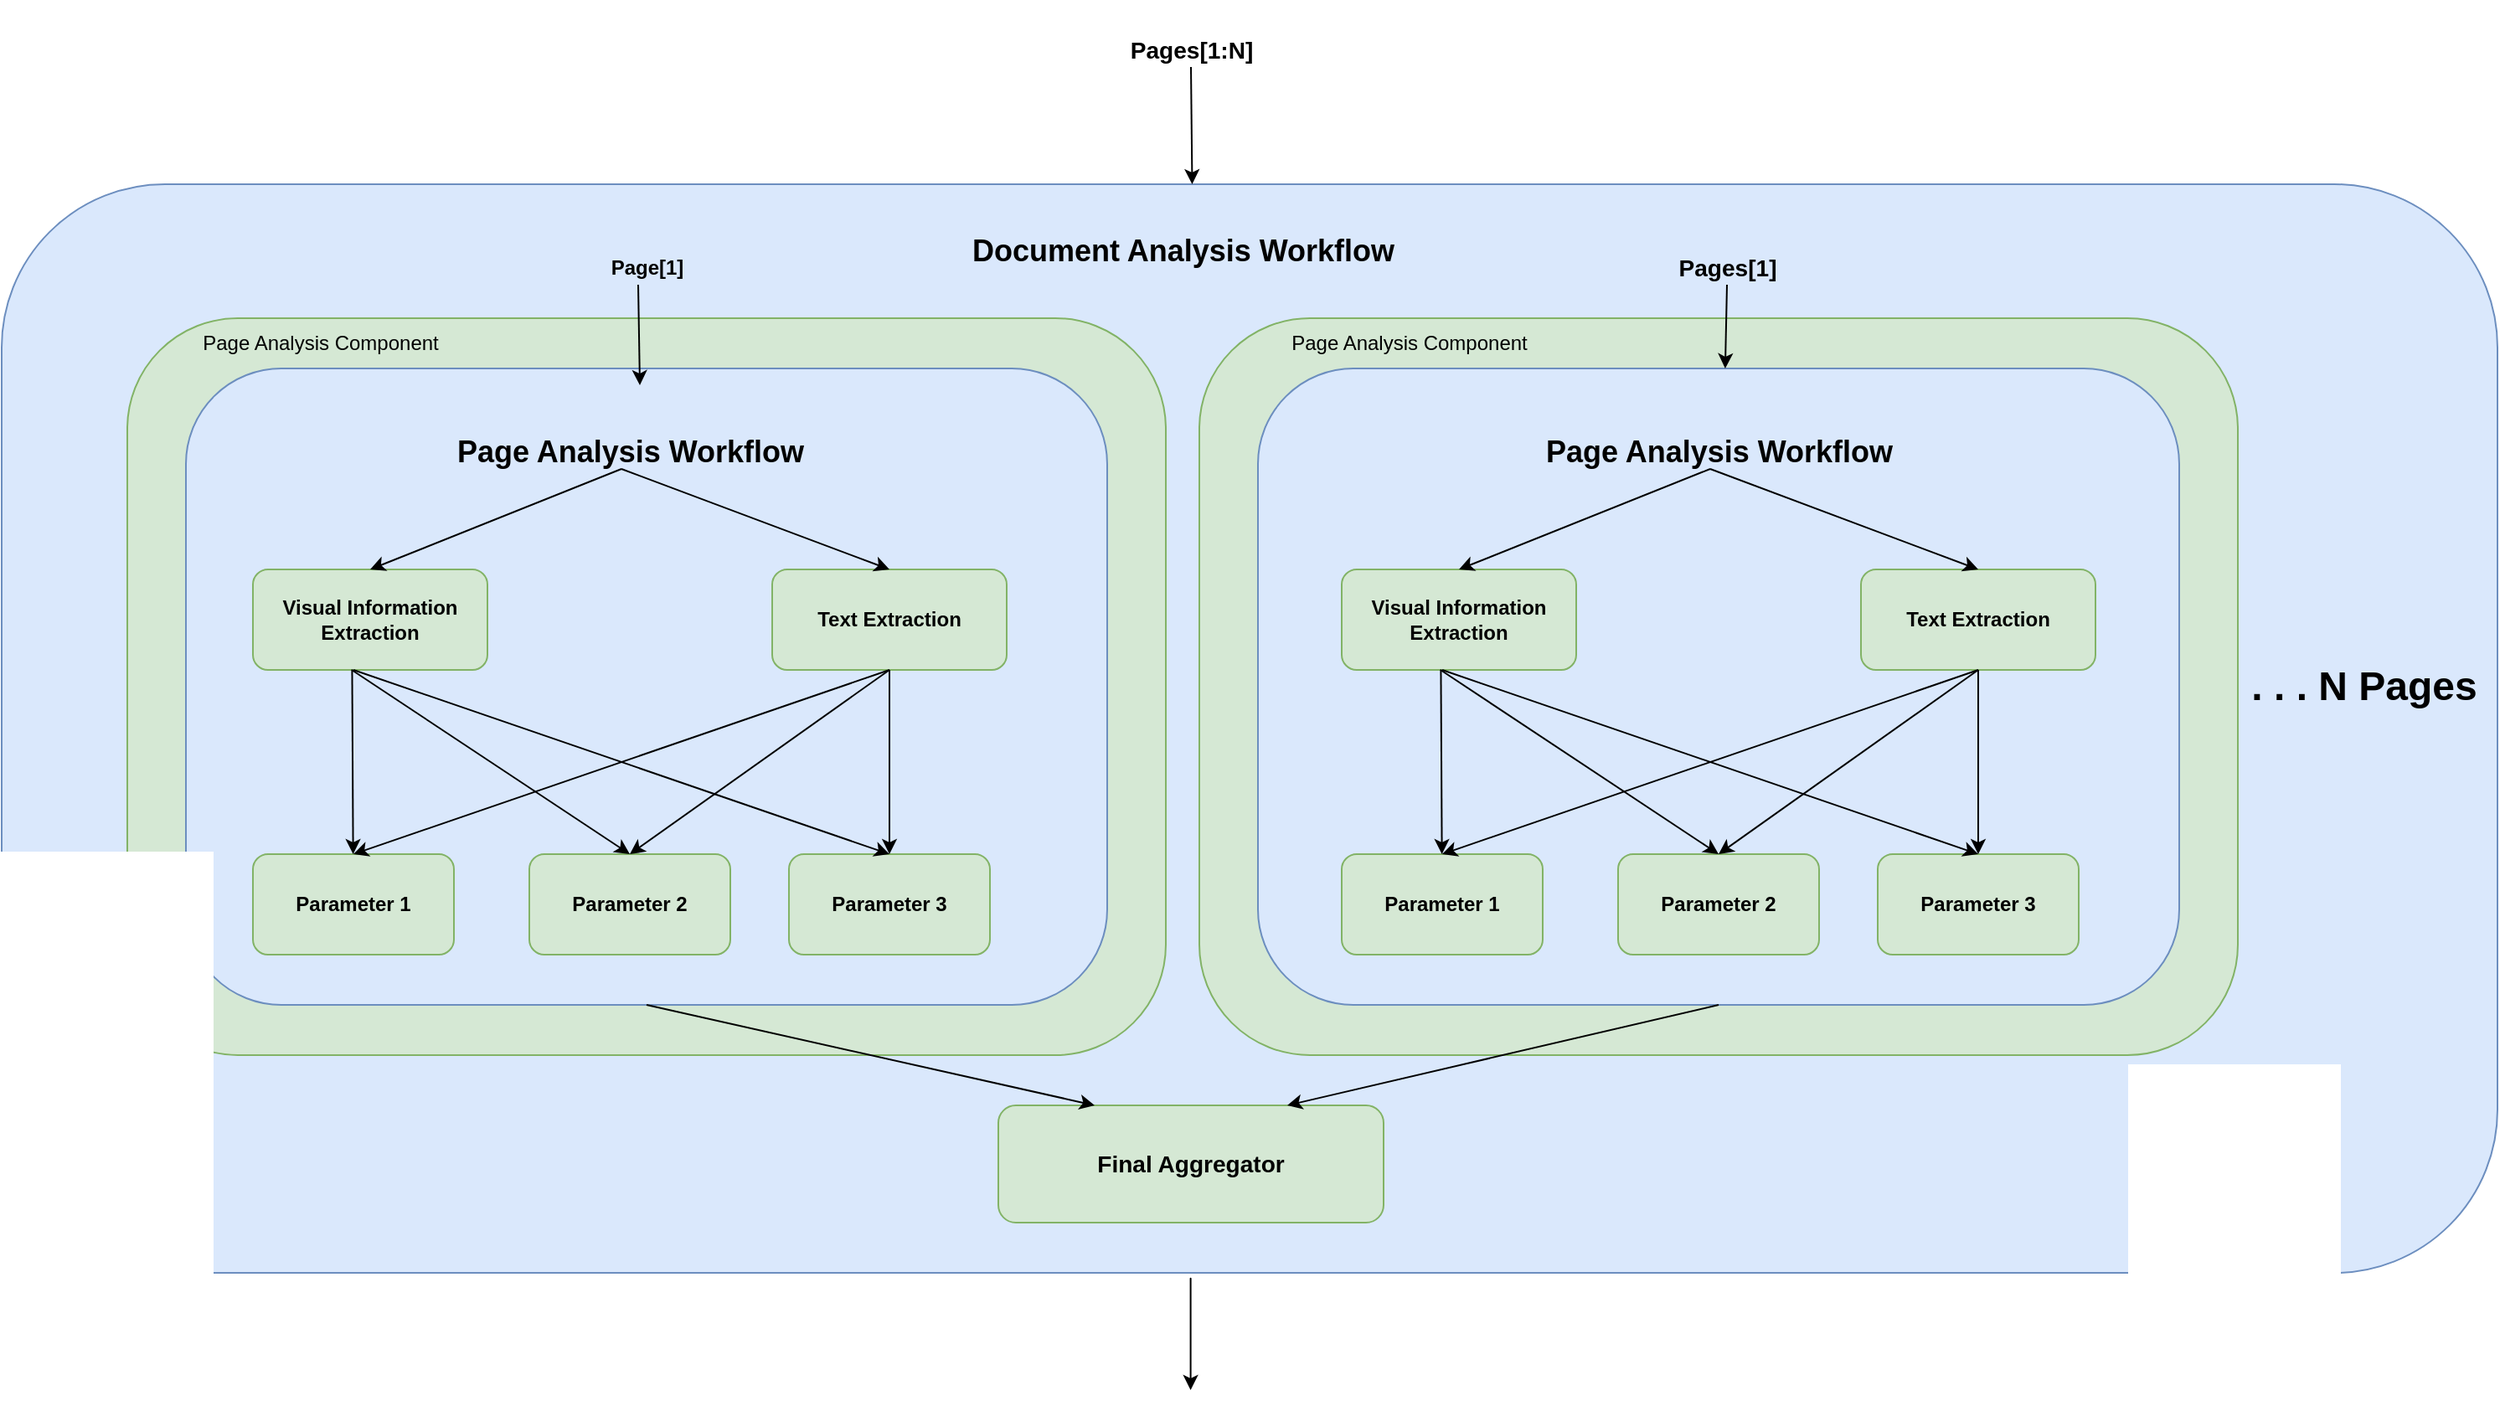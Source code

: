 <mxfile>
    <diagram id="n1LJVnmQr37kPl8frV95" name="Page-1">
        <mxGraphModel dx="1809" dy="857" grid="1" gridSize="10" guides="1" tooltips="1" connect="1" arrows="1" fold="1" page="1" pageScale="1" pageWidth="1600" pageHeight="900" math="0" shadow="0">
            <root>
                <mxCell id="0"/>
                <mxCell id="1" parent="0"/>
                <mxCell id="21" value="" style="rounded=1;whiteSpace=wrap;html=1;fillColor=#dae8fc;strokeColor=#6c8ebf;" parent="1" vertex="1">
                    <mxGeometry x="260" y="190" width="1490" height="650" as="geometry"/>
                </mxCell>
                <mxCell id="56" value="" style="rounded=1;whiteSpace=wrap;html=1;fillColor=#d5e8d4;strokeColor=#82b366;" vertex="1" parent="1">
                    <mxGeometry x="975" y="270" width="620" height="440" as="geometry"/>
                </mxCell>
                <mxCell id="55" value="" style="rounded=1;whiteSpace=wrap;html=1;fillColor=#d5e8d4;strokeColor=#82b366;" vertex="1" parent="1">
                    <mxGeometry x="335" y="270" width="620" height="440" as="geometry"/>
                </mxCell>
                <mxCell id="3" value="" style="rounded=1;whiteSpace=wrap;html=1;fillColor=#dae8fc;strokeColor=#6c8ebf;" parent="1" vertex="1">
                    <mxGeometry x="370" y="300" width="550" height="380" as="geometry"/>
                </mxCell>
                <mxCell id="4" value="&lt;h2&gt;&lt;b&gt;Page Analysis Workflow&lt;/b&gt;&lt;/h2&gt;" style="text;html=1;align=center;verticalAlign=middle;resizable=0;points=[];autosize=1;strokeColor=none;fillColor=none;" parent="1" vertex="1">
                    <mxGeometry x="520" y="320" width="230" height="60" as="geometry"/>
                </mxCell>
                <mxCell id="5" value="&lt;h4&gt;Visual Information Extraction&lt;/h4&gt;" style="rounded=1;whiteSpace=wrap;html=1;fillColor=#d5e8d4;strokeColor=#82b366;" parent="1" vertex="1">
                    <mxGeometry x="410" y="420" width="140" height="60" as="geometry"/>
                </mxCell>
                <mxCell id="6" value="&lt;h4&gt;Text Extraction&lt;/h4&gt;" style="rounded=1;whiteSpace=wrap;html=1;fillColor=#d5e8d4;strokeColor=#82b366;" parent="1" vertex="1">
                    <mxGeometry x="720" y="420" width="140" height="60" as="geometry"/>
                </mxCell>
                <mxCell id="9" value="&lt;h4&gt;Parameter 1&lt;/h4&gt;" style="rounded=1;whiteSpace=wrap;html=1;fillColor=#d5e8d4;strokeColor=#82b366;fontStyle=1" parent="1" vertex="1">
                    <mxGeometry x="410" y="590" width="120" height="60" as="geometry"/>
                </mxCell>
                <mxCell id="10" value="&lt;h4&gt;Parameter 2&lt;/h4&gt;" style="rounded=1;whiteSpace=wrap;html=1;fillColor=#d5e8d4;strokeColor=#82b366;fontStyle=1" parent="1" vertex="1">
                    <mxGeometry x="575" y="590" width="120" height="60" as="geometry"/>
                </mxCell>
                <mxCell id="11" value="&lt;h4&gt;Parameter 3&lt;/h4&gt;" style="rounded=1;whiteSpace=wrap;html=1;fillColor=#d5e8d4;strokeColor=#82b366;fontStyle=1" parent="1" vertex="1">
                    <mxGeometry x="730" y="590" width="120" height="60" as="geometry"/>
                </mxCell>
                <mxCell id="12" value="" style="endArrow=classic;html=1;exitX=0.423;exitY=1.007;exitDx=0;exitDy=0;exitPerimeter=0;" parent="1" source="5" target="9" edge="1">
                    <mxGeometry width="50" height="50" relative="1" as="geometry">
                        <mxPoint x="480" y="530" as="sourcePoint"/>
                        <mxPoint x="480" y="550.711" as="targetPoint"/>
                    </mxGeometry>
                </mxCell>
                <mxCell id="13" value="" style="endArrow=classic;html=1;exitX=0.42;exitY=0.998;exitDx=0;exitDy=0;exitPerimeter=0;entryX=0.5;entryY=0;entryDx=0;entryDy=0;" parent="1" source="5" target="10" edge="1">
                    <mxGeometry width="50" height="50" relative="1" as="geometry">
                        <mxPoint x="530" y="550" as="sourcePoint"/>
                        <mxPoint x="580" y="500" as="targetPoint"/>
                    </mxGeometry>
                </mxCell>
                <mxCell id="16" value="" style="endArrow=classic;html=1;entryX=0.5;entryY=0;entryDx=0;entryDy=0;" parent="1" target="11" edge="1">
                    <mxGeometry width="50" height="50" relative="1" as="geometry">
                        <mxPoint x="470" y="480" as="sourcePoint"/>
                        <mxPoint x="670" y="490" as="targetPoint"/>
                    </mxGeometry>
                </mxCell>
                <mxCell id="17" value="" style="endArrow=classic;html=1;exitX=0.5;exitY=1;exitDx=0;exitDy=0;entryX=0.5;entryY=0;entryDx=0;entryDy=0;" parent="1" source="6" target="9" edge="1">
                    <mxGeometry width="50" height="50" relative="1" as="geometry">
                        <mxPoint x="600" y="560" as="sourcePoint"/>
                        <mxPoint x="650" y="510" as="targetPoint"/>
                    </mxGeometry>
                </mxCell>
                <mxCell id="18" value="" style="endArrow=classic;html=1;entryX=0.5;entryY=0;entryDx=0;entryDy=0;" parent="1" target="10" edge="1">
                    <mxGeometry width="50" height="50" relative="1" as="geometry">
                        <mxPoint x="790" y="480" as="sourcePoint"/>
                        <mxPoint x="710" y="510" as="targetPoint"/>
                    </mxGeometry>
                </mxCell>
                <mxCell id="19" value="" style="endArrow=classic;html=1;entryX=0.5;entryY=0;entryDx=0;entryDy=0;" parent="1" target="11" edge="1">
                    <mxGeometry width="50" height="50" relative="1" as="geometry">
                        <mxPoint x="790" y="480" as="sourcePoint"/>
                        <mxPoint x="830" y="530" as="targetPoint"/>
                    </mxGeometry>
                </mxCell>
                <mxCell id="22" value="&lt;h2&gt;Document Analysis Workflow&lt;/h2&gt;" style="text;html=1;align=center;verticalAlign=middle;resizable=0;points=[];autosize=1;strokeColor=none;fillColor=none;" parent="1" vertex="1">
                    <mxGeometry x="825" y="200" width="280" height="60" as="geometry"/>
                </mxCell>
                <mxCell id="23" value="" style="rounded=1;whiteSpace=wrap;html=1;fillColor=#dae8fc;strokeColor=#6c8ebf;" parent="1" vertex="1">
                    <mxGeometry x="1010" y="300" width="550" height="380" as="geometry"/>
                </mxCell>
                <mxCell id="24" value="&lt;h2&gt;&lt;b&gt;Page Analysis Workflow&lt;/b&gt;&lt;/h2&gt;" style="text;html=1;align=center;verticalAlign=middle;resizable=0;points=[];autosize=1;strokeColor=none;fillColor=none;" parent="1" vertex="1">
                    <mxGeometry x="1170" y="320" width="230" height="60" as="geometry"/>
                </mxCell>
                <mxCell id="25" value="&lt;h4&gt;Visual Information Extraction&lt;/h4&gt;" style="rounded=1;whiteSpace=wrap;html=1;fillColor=#d5e8d4;strokeColor=#82b366;" parent="1" vertex="1">
                    <mxGeometry x="1060" y="420" width="140" height="60" as="geometry"/>
                </mxCell>
                <mxCell id="26" value="&lt;h4&gt;Text Extraction&lt;/h4&gt;" style="rounded=1;whiteSpace=wrap;html=1;fillColor=#d5e8d4;strokeColor=#82b366;" parent="1" vertex="1">
                    <mxGeometry x="1370" y="420" width="140" height="60" as="geometry"/>
                </mxCell>
                <mxCell id="27" value="&lt;h4&gt;Parameter 1&lt;/h4&gt;" style="rounded=1;whiteSpace=wrap;html=1;fillColor=#d5e8d4;strokeColor=#82b366;fontStyle=1" parent="1" vertex="1">
                    <mxGeometry x="1060" y="590" width="120" height="60" as="geometry"/>
                </mxCell>
                <mxCell id="28" value="&lt;h4&gt;Parameter 2&lt;/h4&gt;" style="rounded=1;whiteSpace=wrap;html=1;fillColor=#d5e8d4;strokeColor=#82b366;fontStyle=1" parent="1" vertex="1">
                    <mxGeometry x="1225" y="590" width="120" height="60" as="geometry"/>
                </mxCell>
                <mxCell id="29" value="&lt;h4&gt;Parameter 3&lt;/h4&gt;" style="rounded=1;whiteSpace=wrap;html=1;fillColor=#d5e8d4;strokeColor=#82b366;fontStyle=1" parent="1" vertex="1">
                    <mxGeometry x="1380" y="590" width="120" height="60" as="geometry"/>
                </mxCell>
                <mxCell id="30" value="" style="endArrow=classic;html=1;exitX=0.423;exitY=1.007;exitDx=0;exitDy=0;exitPerimeter=0;" parent="1" source="25" target="27" edge="1">
                    <mxGeometry width="50" height="50" relative="1" as="geometry">
                        <mxPoint x="1130" y="530" as="sourcePoint"/>
                        <mxPoint x="1130" y="550.711" as="targetPoint"/>
                    </mxGeometry>
                </mxCell>
                <mxCell id="31" value="" style="endArrow=classic;html=1;exitX=0.42;exitY=0.998;exitDx=0;exitDy=0;exitPerimeter=0;entryX=0.5;entryY=0;entryDx=0;entryDy=0;" parent="1" source="25" target="28" edge="1">
                    <mxGeometry width="50" height="50" relative="1" as="geometry">
                        <mxPoint x="1180" y="550" as="sourcePoint"/>
                        <mxPoint x="1230" y="500" as="targetPoint"/>
                    </mxGeometry>
                </mxCell>
                <mxCell id="32" value="" style="endArrow=classic;html=1;entryX=0.5;entryY=0;entryDx=0;entryDy=0;" parent="1" target="29" edge="1">
                    <mxGeometry width="50" height="50" relative="1" as="geometry">
                        <mxPoint x="1120" y="480" as="sourcePoint"/>
                        <mxPoint x="1320" y="490" as="targetPoint"/>
                    </mxGeometry>
                </mxCell>
                <mxCell id="33" value="" style="endArrow=classic;html=1;exitX=0.5;exitY=1;exitDx=0;exitDy=0;entryX=0.5;entryY=0;entryDx=0;entryDy=0;" parent="1" source="26" target="27" edge="1">
                    <mxGeometry width="50" height="50" relative="1" as="geometry">
                        <mxPoint x="1250" y="560" as="sourcePoint"/>
                        <mxPoint x="1300" y="510" as="targetPoint"/>
                    </mxGeometry>
                </mxCell>
                <mxCell id="34" value="" style="endArrow=classic;html=1;entryX=0.5;entryY=0;entryDx=0;entryDy=0;" parent="1" target="28" edge="1">
                    <mxGeometry width="50" height="50" relative="1" as="geometry">
                        <mxPoint x="1440" y="480" as="sourcePoint"/>
                        <mxPoint x="1360" y="510" as="targetPoint"/>
                    </mxGeometry>
                </mxCell>
                <mxCell id="35" value="" style="endArrow=classic;html=1;entryX=0.5;entryY=0;entryDx=0;entryDy=0;" parent="1" target="29" edge="1">
                    <mxGeometry width="50" height="50" relative="1" as="geometry">
                        <mxPoint x="1440" y="480" as="sourcePoint"/>
                        <mxPoint x="1480" y="530" as="targetPoint"/>
                    </mxGeometry>
                </mxCell>
                <mxCell id="36" value="&lt;h1&gt;. . . N Pages&lt;/h1&gt;" style="text;html=1;align=center;verticalAlign=middle;resizable=0;points=[];autosize=1;strokeColor=none;fillColor=none;" parent="1" vertex="1">
                    <mxGeometry x="1590" y="455" width="160" height="70" as="geometry"/>
                </mxCell>
                <mxCell id="37" value="" style="endArrow=classic;html=1;entryX=0.477;entryY=0;entryDx=0;entryDy=0;entryPerimeter=0;" parent="1" target="21" edge="1">
                    <mxGeometry width="50" height="50" relative="1" as="geometry">
                        <mxPoint x="970" y="120" as="sourcePoint"/>
                        <mxPoint x="1000" y="50" as="targetPoint"/>
                    </mxGeometry>
                </mxCell>
                <mxCell id="38" value="&lt;h3&gt;Pages[1:N]&lt;/h3&gt;" style="text;html=1;align=center;verticalAlign=middle;resizable=0;points=[];autosize=1;strokeColor=none;fillColor=none;" parent="1" vertex="1">
                    <mxGeometry x="920" y="80" width="100" height="60" as="geometry"/>
                </mxCell>
                <mxCell id="39" value="&lt;h4&gt;Page[1]&lt;/h4&gt;" style="text;html=1;align=center;verticalAlign=middle;resizable=0;points=[];autosize=1;strokeColor=none;fillColor=none;" parent="1" vertex="1">
                    <mxGeometry x="610" y="210" width="70" height="60" as="geometry"/>
                </mxCell>
                <mxCell id="40" value="" style="endArrow=classic;html=1;fontFamily=Helvetica;fontSize=11;fontColor=default;align=center;strokeColor=default;" parent="1" edge="1">
                    <mxGeometry width="50" height="50" relative="1" as="geometry">
                        <mxPoint x="640" y="250" as="sourcePoint"/>
                        <mxPoint x="641" y="310" as="targetPoint"/>
                    </mxGeometry>
                </mxCell>
                <mxCell id="43" value="&lt;h3&gt;Pages[1]&lt;/h3&gt;" style="text;html=1;align=center;verticalAlign=middle;resizable=0;points=[];autosize=1;strokeColor=none;fillColor=none;" parent="1" vertex="1">
                    <mxGeometry x="1250" y="210" width="80" height="60" as="geometry"/>
                </mxCell>
                <mxCell id="44" value="" style="endArrow=classic;html=1;" parent="1" target="23" edge="1">
                    <mxGeometry width="50" height="50" relative="1" as="geometry">
                        <mxPoint x="1290" y="250" as="sourcePoint"/>
                        <mxPoint x="1340" y="200" as="targetPoint"/>
                    </mxGeometry>
                </mxCell>
                <mxCell id="46" value="" style="endArrow=classic;html=1;entryX=0.5;entryY=0;entryDx=0;entryDy=0;" parent="1" target="5" edge="1">
                    <mxGeometry width="50" height="50" relative="1" as="geometry">
                        <mxPoint x="630" y="360" as="sourcePoint"/>
                        <mxPoint x="680" y="310" as="targetPoint"/>
                    </mxGeometry>
                </mxCell>
                <mxCell id="47" value="" style="endArrow=classic;html=1;entryX=0.5;entryY=0;entryDx=0;entryDy=0;" parent="1" target="6" edge="1">
                    <mxGeometry width="50" height="50" relative="1" as="geometry">
                        <mxPoint x="630" y="360" as="sourcePoint"/>
                        <mxPoint x="680" y="310" as="targetPoint"/>
                    </mxGeometry>
                </mxCell>
                <mxCell id="48" value="" style="endArrow=classic;html=1;entryX=0.5;entryY=0;entryDx=0;entryDy=0;" parent="1" edge="1">
                    <mxGeometry width="50" height="50" relative="1" as="geometry">
                        <mxPoint x="1280" y="360" as="sourcePoint"/>
                        <mxPoint x="1130" y="420" as="targetPoint"/>
                    </mxGeometry>
                </mxCell>
                <mxCell id="49" value="" style="endArrow=classic;html=1;entryX=0.5;entryY=0;entryDx=0;entryDy=0;" parent="1" edge="1">
                    <mxGeometry width="50" height="50" relative="1" as="geometry">
                        <mxPoint x="1280" y="360" as="sourcePoint"/>
                        <mxPoint x="1440" y="420" as="targetPoint"/>
                    </mxGeometry>
                </mxCell>
                <mxCell id="50" value="&lt;h3&gt;Final Aggregator&lt;/h3&gt;" style="rounded=1;whiteSpace=wrap;html=1;fillColor=#d5e8d4;strokeColor=#82b366;" vertex="1" parent="1">
                    <mxGeometry x="855" y="740" width="230" height="70" as="geometry"/>
                </mxCell>
                <mxCell id="51" value="" style="endArrow=classic;html=1;exitX=0.5;exitY=1;exitDx=0;exitDy=0;entryX=0.25;entryY=0;entryDx=0;entryDy=0;" edge="1" parent="1" source="3" target="50">
                    <mxGeometry width="50" height="50" relative="1" as="geometry">
                        <mxPoint x="690" y="720" as="sourcePoint"/>
                        <mxPoint x="740" y="670" as="targetPoint"/>
                    </mxGeometry>
                </mxCell>
                <mxCell id="52" value="" style="endArrow=classic;html=1;exitX=0.5;exitY=1;exitDx=0;exitDy=0;entryX=0.75;entryY=0;entryDx=0;entryDy=0;" edge="1" parent="1" source="23" target="50">
                    <mxGeometry width="50" height="50" relative="1" as="geometry">
                        <mxPoint x="1120" y="730" as="sourcePoint"/>
                        <mxPoint x="1170" y="680" as="targetPoint"/>
                    </mxGeometry>
                </mxCell>
                <mxCell id="53" value="" style="endArrow=classic;html=1;" edge="1" parent="1">
                    <mxGeometry width="50" height="50" relative="1" as="geometry">
                        <mxPoint x="969.8" y="850" as="sourcePoint"/>
                        <mxPoint x="969.8" y="910" as="targetPoint"/>
                        <Array as="points">
                            <mxPoint x="969.8" y="840"/>
                        </Array>
                    </mxGeometry>
                </mxCell>
                <mxCell id="57" value="Page Analysis Component" style="text;html=1;align=center;verticalAlign=middle;resizable=0;points=[];autosize=1;strokeColor=none;fillColor=none;" vertex="1" parent="1">
                    <mxGeometry x="370" y="270" width="160" height="30" as="geometry"/>
                </mxCell>
                <mxCell id="58" value="Page Analysis Component" style="text;html=1;align=center;verticalAlign=middle;resizable=0;points=[];autosize=1;strokeColor=none;fillColor=none;" vertex="1" parent="1">
                    <mxGeometry x="1020" y="270" width="160" height="30" as="geometry"/>
                </mxCell>
            </root>
        </mxGraphModel>
    </diagram>
</mxfile>